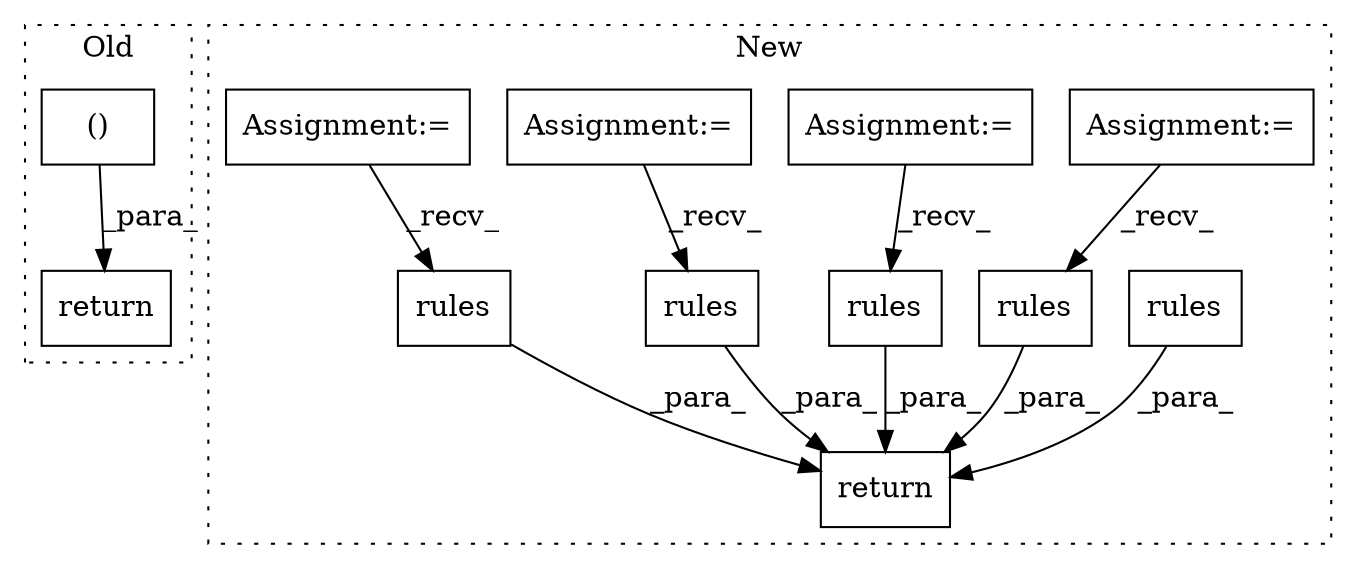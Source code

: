 digraph G {
subgraph cluster0 {
1 [label="return" a="41" s="935" l="12" shape="box"];
4 [label="()" a="106" s="947" l="92" shape="box"];
label = "Old";
style="dotted";
}
subgraph cluster1 {
2 [label="rules" a="32" s="1384" l="7" shape="box"];
3 [label="return" a="41" s="1266" l="7" shape="box"];
5 [label="rules" a="32" s="1429" l="7" shape="box"];
6 [label="Assignment:=" a="7" s="1188" l="10" shape="box"];
7 [label="rules" a="32" s="1344" l="7" shape="box"];
8 [label="Assignment:=" a="7" s="1098" l="4" shape="box"];
9 [label="rules" a="32" s="1288" l="7" shape="box"];
10 [label="Assignment:=" a="7" s="1162" l="16" shape="box"];
11 [label="rules" a="32" s="1363" l="7" shape="box"];
12 [label="Assignment:=" a="7" s="1208" l="8" shape="box"];
label = "New";
style="dotted";
}
2 -> 3 [label="_para_"];
4 -> 1 [label="_para_"];
5 -> 3 [label="_para_"];
6 -> 11 [label="_recv_"];
7 -> 3 [label="_para_"];
8 -> 9 [label="_recv_"];
9 -> 3 [label="_para_"];
10 -> 5 [label="_recv_"];
11 -> 3 [label="_para_"];
12 -> 7 [label="_recv_"];
}